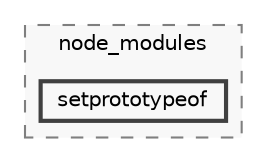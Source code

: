digraph "backend/node_modules/setprototypeof"
{
 // LATEX_PDF_SIZE
  bgcolor="transparent";
  edge [fontname=Helvetica,fontsize=10,labelfontname=Helvetica,labelfontsize=10];
  node [fontname=Helvetica,fontsize=10,shape=box,height=0.2,width=0.4];
  compound=true
  subgraph clusterdir_86dbea9de526ba50b112ba867d8b4b1f {
    graph [ bgcolor="#f8f8f8", pencolor="grey50", label="node_modules", fontname=Helvetica,fontsize=10 style="filled,dashed", URL="dir_86dbea9de526ba50b112ba867d8b4b1f.html",tooltip=""]
  dir_36f0fd440587c2e792aafff20327f377 [label="setprototypeof", fillcolor="#f8f8f8", color="grey25", style="filled,bold", URL="dir_36f0fd440587c2e792aafff20327f377.html",tooltip=""];
  }
}
